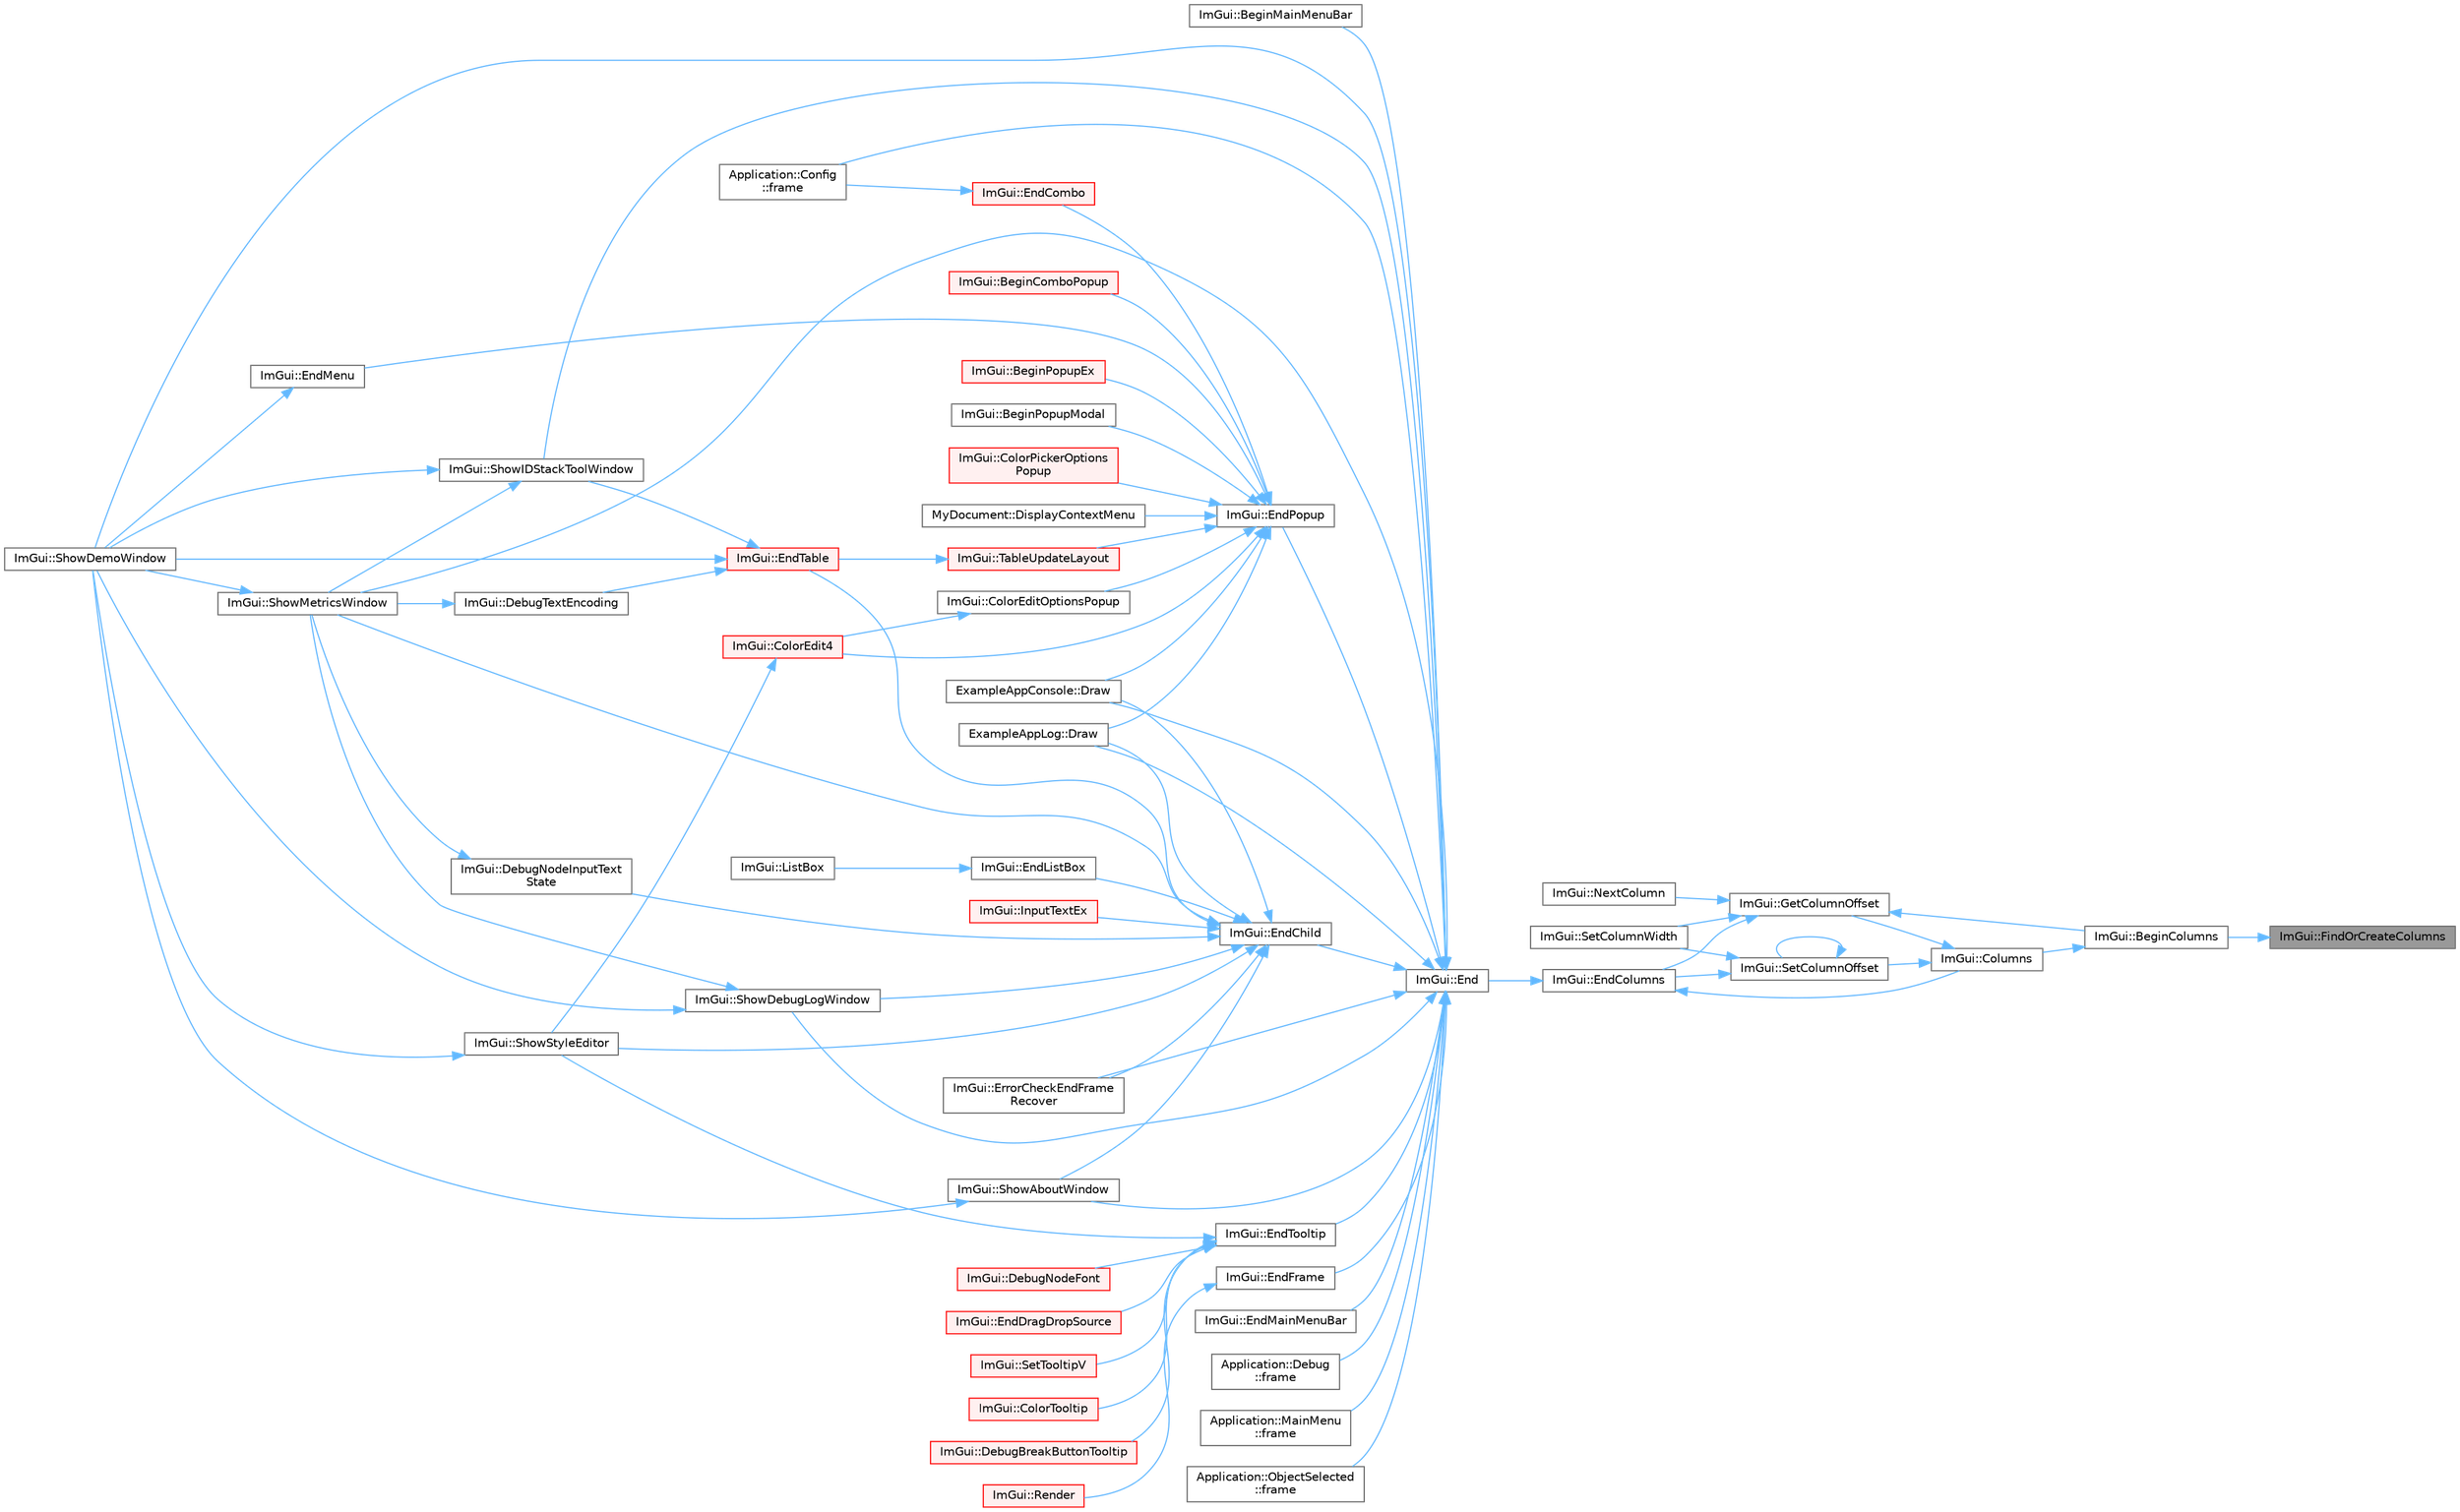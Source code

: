 digraph "ImGui::FindOrCreateColumns"
{
 // LATEX_PDF_SIZE
  bgcolor="transparent";
  edge [fontname=Helvetica,fontsize=10,labelfontname=Helvetica,labelfontsize=10];
  node [fontname=Helvetica,fontsize=10,shape=box,height=0.2,width=0.4];
  rankdir="RL";
  Node1 [id="Node000001",label="ImGui::FindOrCreateColumns",height=0.2,width=0.4,color="gray40", fillcolor="grey60", style="filled", fontcolor="black",tooltip=" "];
  Node1 -> Node2 [id="edge1_Node000001_Node000002",dir="back",color="steelblue1",style="solid",tooltip=" "];
  Node2 [id="Node000002",label="ImGui::BeginColumns",height=0.2,width=0.4,color="grey40", fillcolor="white", style="filled",URL="$namespace_im_gui.html#a303fae66ef07f4f86ab242cf81021060",tooltip=" "];
  Node2 -> Node3 [id="edge2_Node000002_Node000003",dir="back",color="steelblue1",style="solid",tooltip=" "];
  Node3 [id="Node000003",label="ImGui::Columns",height=0.2,width=0.4,color="grey40", fillcolor="white", style="filled",URL="$namespace_im_gui.html#a0e2889956542527c4039b6b8bf5c2a38",tooltip=" "];
  Node3 -> Node4 [id="edge3_Node000003_Node000004",dir="back",color="steelblue1",style="solid",tooltip=" "];
  Node4 [id="Node000004",label="ImGui::GetColumnOffset",height=0.2,width=0.4,color="grey40", fillcolor="white", style="filled",URL="$namespace_im_gui.html#a79c22e9c5c208b6c9534a273be71a9e6",tooltip=" "];
  Node4 -> Node2 [id="edge4_Node000004_Node000002",dir="back",color="steelblue1",style="solid",tooltip=" "];
  Node4 -> Node5 [id="edge5_Node000004_Node000005",dir="back",color="steelblue1",style="solid",tooltip=" "];
  Node5 [id="Node000005",label="ImGui::EndColumns",height=0.2,width=0.4,color="grey40", fillcolor="white", style="filled",URL="$namespace_im_gui.html#af93bed3bce5475fe4d525d744f16aa20",tooltip=" "];
  Node5 -> Node3 [id="edge6_Node000005_Node000003",dir="back",color="steelblue1",style="solid",tooltip=" "];
  Node5 -> Node6 [id="edge7_Node000005_Node000006",dir="back",color="steelblue1",style="solid",tooltip=" "];
  Node6 [id="Node000006",label="ImGui::End",height=0.2,width=0.4,color="grey40", fillcolor="white", style="filled",URL="$namespace_im_gui.html#a5479d93794a004c67ceb6d13f37c8254",tooltip=" "];
  Node6 -> Node7 [id="edge8_Node000006_Node000007",dir="back",color="steelblue1",style="solid",tooltip=" "];
  Node7 [id="Node000007",label="ImGui::BeginMainMenuBar",height=0.2,width=0.4,color="grey40", fillcolor="white", style="filled",URL="$namespace_im_gui.html#a55cb9cfb9865204ac6fb21c965784f78",tooltip=" "];
  Node6 -> Node8 [id="edge9_Node000006_Node000008",dir="back",color="steelblue1",style="solid",tooltip=" "];
  Node8 [id="Node000008",label="ExampleAppConsole::Draw",height=0.2,width=0.4,color="grey40", fillcolor="white", style="filled",URL="$struct_example_app_console.html#a0518a09c7e8648dd52c7c06df19ac17a",tooltip=" "];
  Node6 -> Node9 [id="edge10_Node000006_Node000009",dir="back",color="steelblue1",style="solid",tooltip=" "];
  Node9 [id="Node000009",label="ExampleAppLog::Draw",height=0.2,width=0.4,color="grey40", fillcolor="white", style="filled",URL="$struct_example_app_log.html#a5ad3a4bdb89171b84aeaff96948a1f77",tooltip=" "];
  Node6 -> Node10 [id="edge11_Node000006_Node000010",dir="back",color="steelblue1",style="solid",tooltip=" "];
  Node10 [id="Node000010",label="ImGui::EndChild",height=0.2,width=0.4,color="grey40", fillcolor="white", style="filled",URL="$namespace_im_gui.html#af8de559a88c1442d6df8c1b04c86e997",tooltip=" "];
  Node10 -> Node11 [id="edge12_Node000010_Node000011",dir="back",color="steelblue1",style="solid",tooltip=" "];
  Node11 [id="Node000011",label="ImGui::DebugNodeInputText\lState",height=0.2,width=0.4,color="grey40", fillcolor="white", style="filled",URL="$namespace_im_gui.html#ab85df47e899ab32dbdd5089f40e3802f",tooltip=" "];
  Node11 -> Node12 [id="edge13_Node000011_Node000012",dir="back",color="steelblue1",style="solid",tooltip=" "];
  Node12 [id="Node000012",label="ImGui::ShowMetricsWindow",height=0.2,width=0.4,color="grey40", fillcolor="white", style="filled",URL="$namespace_im_gui.html#afe7a28c6eb52fff3cc27d5a698fea4ff",tooltip=" "];
  Node12 -> Node13 [id="edge14_Node000012_Node000013",dir="back",color="steelblue1",style="solid",tooltip=" "];
  Node13 [id="Node000013",label="ImGui::ShowDemoWindow",height=0.2,width=0.4,color="grey40", fillcolor="white", style="filled",URL="$namespace_im_gui.html#af95643a0ce4893b9e57c12991922fb18",tooltip=" "];
  Node10 -> Node8 [id="edge15_Node000010_Node000008",dir="back",color="steelblue1",style="solid",tooltip=" "];
  Node10 -> Node9 [id="edge16_Node000010_Node000009",dir="back",color="steelblue1",style="solid",tooltip=" "];
  Node10 -> Node14 [id="edge17_Node000010_Node000014",dir="back",color="steelblue1",style="solid",tooltip=" "];
  Node14 [id="Node000014",label="ImGui::EndListBox",height=0.2,width=0.4,color="grey40", fillcolor="white", style="filled",URL="$namespace_im_gui.html#a6a1b63d9b66bb934d995c279ac02daff",tooltip=" "];
  Node14 -> Node15 [id="edge18_Node000014_Node000015",dir="back",color="steelblue1",style="solid",tooltip=" "];
  Node15 [id="Node000015",label="ImGui::ListBox",height=0.2,width=0.4,color="grey40", fillcolor="white", style="filled",URL="$namespace_im_gui.html#a94c78076bd40ff548ecd124f95af8710",tooltip=" "];
  Node10 -> Node16 [id="edge19_Node000010_Node000016",dir="back",color="steelblue1",style="solid",tooltip=" "];
  Node16 [id="Node000016",label="ImGui::EndTable",height=0.2,width=0.4,color="red", fillcolor="#FFF0F0", style="filled",URL="$namespace_im_gui.html#a9c70aaa6464c2e51e6f3342da133ada1",tooltip=" "];
  Node16 -> Node17 [id="edge20_Node000016_Node000017",dir="back",color="steelblue1",style="solid",tooltip=" "];
  Node17 [id="Node000017",label="ImGui::DebugTextEncoding",height=0.2,width=0.4,color="grey40", fillcolor="white", style="filled",URL="$namespace_im_gui.html#a326f0badd138d1dea078a31b0e8dd685",tooltip=" "];
  Node17 -> Node12 [id="edge21_Node000017_Node000012",dir="back",color="steelblue1",style="solid",tooltip=" "];
  Node16 -> Node13 [id="edge22_Node000016_Node000013",dir="back",color="steelblue1",style="solid",tooltip=" "];
  Node16 -> Node20 [id="edge23_Node000016_Node000020",dir="back",color="steelblue1",style="solid",tooltip=" "];
  Node20 [id="Node000020",label="ImGui::ShowIDStackToolWindow",height=0.2,width=0.4,color="grey40", fillcolor="white", style="filled",URL="$namespace_im_gui.html#ab4a87bf4a874a8e5872b60b4a9b1d99e",tooltip=" "];
  Node20 -> Node13 [id="edge24_Node000020_Node000013",dir="back",color="steelblue1",style="solid",tooltip=" "];
  Node20 -> Node12 [id="edge25_Node000020_Node000012",dir="back",color="steelblue1",style="solid",tooltip=" "];
  Node10 -> Node19 [id="edge26_Node000010_Node000019",dir="back",color="steelblue1",style="solid",tooltip=" "];
  Node19 [id="Node000019",label="ImGui::ErrorCheckEndFrame\lRecover",height=0.2,width=0.4,color="grey40", fillcolor="white", style="filled",URL="$namespace_im_gui.html#aaeda60ee2c0b5c2b3f397b237c9928f3",tooltip=" "];
  Node10 -> Node21 [id="edge27_Node000010_Node000021",dir="back",color="steelblue1",style="solid",tooltip=" "];
  Node21 [id="Node000021",label="ImGui::InputTextEx",height=0.2,width=0.4,color="red", fillcolor="#FFF0F0", style="filled",URL="$namespace_im_gui.html#af89af17ecc11653f25fea1e50e195de6",tooltip=" "];
  Node10 -> Node77 [id="edge28_Node000010_Node000077",dir="back",color="steelblue1",style="solid",tooltip=" "];
  Node77 [id="Node000077",label="ImGui::ShowAboutWindow",height=0.2,width=0.4,color="grey40", fillcolor="white", style="filled",URL="$namespace_im_gui.html#ac297462e33309d0540fa459bccdc9304",tooltip=" "];
  Node77 -> Node13 [id="edge29_Node000077_Node000013",dir="back",color="steelblue1",style="solid",tooltip=" "];
  Node10 -> Node78 [id="edge30_Node000010_Node000078",dir="back",color="steelblue1",style="solid",tooltip=" "];
  Node78 [id="Node000078",label="ImGui::ShowDebugLogWindow",height=0.2,width=0.4,color="grey40", fillcolor="white", style="filled",URL="$namespace_im_gui.html#af1b39e70cac2e1b9e62dd3c9d154cbd6",tooltip=" "];
  Node78 -> Node13 [id="edge31_Node000078_Node000013",dir="back",color="steelblue1",style="solid",tooltip=" "];
  Node78 -> Node12 [id="edge32_Node000078_Node000012",dir="back",color="steelblue1",style="solid",tooltip=" "];
  Node10 -> Node12 [id="edge33_Node000010_Node000012",dir="back",color="steelblue1",style="solid",tooltip=" "];
  Node10 -> Node29 [id="edge34_Node000010_Node000029",dir="back",color="steelblue1",style="solid",tooltip=" "];
  Node29 [id="Node000029",label="ImGui::ShowStyleEditor",height=0.2,width=0.4,color="grey40", fillcolor="white", style="filled",URL="$namespace_im_gui.html#ab2eb3dec78d054fe3feab1c091ec5de5",tooltip=" "];
  Node29 -> Node13 [id="edge35_Node000029_Node000013",dir="back",color="steelblue1",style="solid",tooltip=" "];
  Node6 -> Node79 [id="edge36_Node000006_Node000079",dir="back",color="steelblue1",style="solid",tooltip=" "];
  Node79 [id="Node000079",label="ImGui::EndFrame",height=0.2,width=0.4,color="grey40", fillcolor="white", style="filled",URL="$namespace_im_gui.html#a246c37da45e88a12ade440a0feacb4ee",tooltip=" "];
  Node79 -> Node80 [id="edge37_Node000079_Node000080",dir="back",color="steelblue1",style="solid",tooltip=" "];
  Node80 [id="Node000080",label="ImGui::Render",height=0.2,width=0.4,color="red", fillcolor="#FFF0F0", style="filled",URL="$namespace_im_gui.html#ab51a164f547317c16c441f1599e3946d",tooltip=" "];
  Node6 -> Node82 [id="edge38_Node000006_Node000082",dir="back",color="steelblue1",style="solid",tooltip=" "];
  Node82 [id="Node000082",label="ImGui::EndMainMenuBar",height=0.2,width=0.4,color="grey40", fillcolor="white", style="filled",URL="$namespace_im_gui.html#ab92f330c808546b340eb7bdf7e5f7c95",tooltip=" "];
  Node6 -> Node83 [id="edge39_Node000006_Node000083",dir="back",color="steelblue1",style="solid",tooltip=" "];
  Node83 [id="Node000083",label="ImGui::EndPopup",height=0.2,width=0.4,color="grey40", fillcolor="white", style="filled",URL="$namespace_im_gui.html#aa6a9b5696f2ea7eed7683425fc77b8f2",tooltip=" "];
  Node83 -> Node84 [id="edge40_Node000083_Node000084",dir="back",color="steelblue1",style="solid",tooltip=" "];
  Node84 [id="Node000084",label="ImGui::BeginComboPopup",height=0.2,width=0.4,color="red", fillcolor="#FFF0F0", style="filled",URL="$namespace_im_gui.html#a6ecb51142fcb72cd19ff002c3a7d8e25",tooltip=" "];
  Node83 -> Node88 [id="edge41_Node000083_Node000088",dir="back",color="steelblue1",style="solid",tooltip=" "];
  Node88 [id="Node000088",label="ImGui::BeginPopupEx",height=0.2,width=0.4,color="red", fillcolor="#FFF0F0", style="filled",URL="$namespace_im_gui.html#a89da3a22300e8293257b6cfdf1b83b7a",tooltip=" "];
  Node83 -> Node105 [id="edge42_Node000083_Node000105",dir="back",color="steelblue1",style="solid",tooltip=" "];
  Node105 [id="Node000105",label="ImGui::BeginPopupModal",height=0.2,width=0.4,color="grey40", fillcolor="white", style="filled",URL="$namespace_im_gui.html#a6d840f615c198c2342968f733fda11b3",tooltip=" "];
  Node83 -> Node23 [id="edge43_Node000083_Node000023",dir="back",color="steelblue1",style="solid",tooltip=" "];
  Node23 [id="Node000023",label="ImGui::ColorEdit4",height=0.2,width=0.4,color="red", fillcolor="#FFF0F0", style="filled",URL="$namespace_im_gui.html#ac3f45e2aa0b1d591cc8a2cdf8b566a45",tooltip=" "];
  Node23 -> Node29 [id="edge44_Node000023_Node000029",dir="back",color="steelblue1",style="solid",tooltip=" "];
  Node83 -> Node92 [id="edge45_Node000083_Node000092",dir="back",color="steelblue1",style="solid",tooltip=" "];
  Node92 [id="Node000092",label="ImGui::ColorEditOptionsPopup",height=0.2,width=0.4,color="grey40", fillcolor="white", style="filled",URL="$namespace_im_gui.html#a6bfb117816d669f8704e5d0c0c0795fe",tooltip=" "];
  Node92 -> Node23 [id="edge46_Node000092_Node000023",dir="back",color="steelblue1",style="solid",tooltip=" "];
  Node83 -> Node28 [id="edge47_Node000083_Node000028",dir="back",color="steelblue1",style="solid",tooltip=" "];
  Node28 [id="Node000028",label="ImGui::ColorPickerOptions\lPopup",height=0.2,width=0.4,color="red", fillcolor="#FFF0F0", style="filled",URL="$namespace_im_gui.html#a6d112eeb6d8ffdebbc9d9a8c66babbee",tooltip=" "];
  Node83 -> Node94 [id="edge48_Node000083_Node000094",dir="back",color="steelblue1",style="solid",tooltip=" "];
  Node94 [id="Node000094",label="MyDocument::DisplayContextMenu",height=0.2,width=0.4,color="grey40", fillcolor="white", style="filled",URL="$struct_my_document.html#ae9e8d83c14b75c307447e3f410e432ec",tooltip=" "];
  Node83 -> Node8 [id="edge49_Node000083_Node000008",dir="back",color="steelblue1",style="solid",tooltip=" "];
  Node83 -> Node9 [id="edge50_Node000083_Node000009",dir="back",color="steelblue1",style="solid",tooltip=" "];
  Node83 -> Node106 [id="edge51_Node000083_Node000106",dir="back",color="steelblue1",style="solid",tooltip=" "];
  Node106 [id="Node000106",label="ImGui::EndCombo",height=0.2,width=0.4,color="red", fillcolor="#FFF0F0", style="filled",URL="$namespace_im_gui.html#a63434692d7de278875c7ea0143fbe6e4",tooltip=" "];
  Node106 -> Node31 [id="edge52_Node000106_Node000031",dir="back",color="steelblue1",style="solid",tooltip=" "];
  Node31 [id="Node000031",label="Application::Config\l::frame",height=0.2,width=0.4,color="grey40", fillcolor="white", style="filled",URL="$class_application_1_1_config.html#a291cc3a874949e121dcf83a3f90681bc",tooltip=" "];
  Node83 -> Node107 [id="edge53_Node000083_Node000107",dir="back",color="steelblue1",style="solid",tooltip=" "];
  Node107 [id="Node000107",label="ImGui::EndMenu",height=0.2,width=0.4,color="grey40", fillcolor="white", style="filled",URL="$namespace_im_gui.html#a1448a5a4e8c431c15f991e9255c0df95",tooltip=" "];
  Node107 -> Node13 [id="edge54_Node000107_Node000013",dir="back",color="steelblue1",style="solid",tooltip=" "];
  Node83 -> Node98 [id="edge55_Node000083_Node000098",dir="back",color="steelblue1",style="solid",tooltip=" "];
  Node98 [id="Node000098",label="ImGui::TableUpdateLayout",height=0.2,width=0.4,color="red", fillcolor="#FFF0F0", style="filled",URL="$namespace_im_gui.html#a890d76a0ec9efc98765c226884e3e32a",tooltip=" "];
  Node98 -> Node16 [id="edge56_Node000098_Node000016",dir="back",color="steelblue1",style="solid",tooltip=" "];
  Node6 -> Node108 [id="edge57_Node000006_Node000108",dir="back",color="steelblue1",style="solid",tooltip=" "];
  Node108 [id="Node000108",label="ImGui::EndTooltip",height=0.2,width=0.4,color="grey40", fillcolor="white", style="filled",URL="$namespace_im_gui.html#ac8d75c160cfdf43d512f773ca133a1c6",tooltip=" "];
  Node108 -> Node109 [id="edge58_Node000108_Node000109",dir="back",color="steelblue1",style="solid",tooltip=" "];
  Node109 [id="Node000109",label="ImGui::ColorTooltip",height=0.2,width=0.4,color="red", fillcolor="#FFF0F0", style="filled",URL="$namespace_im_gui.html#afad90b366b6471e3b13175c0ebeb26c8",tooltip=" "];
  Node108 -> Node111 [id="edge59_Node000108_Node000111",dir="back",color="steelblue1",style="solid",tooltip=" "];
  Node111 [id="Node000111",label="ImGui::DebugBreakButtonTooltip",height=0.2,width=0.4,color="red", fillcolor="#FFF0F0", style="filled",URL="$namespace_im_gui.html#a6f2a211be11756216a881936bc6d9aab",tooltip=" "];
  Node108 -> Node53 [id="edge60_Node000108_Node000053",dir="back",color="steelblue1",style="solid",tooltip=" "];
  Node53 [id="Node000053",label="ImGui::DebugNodeFont",height=0.2,width=0.4,color="red", fillcolor="#FFF0F0", style="filled",URL="$namespace_im_gui.html#ae0207d60728f7e6a47dbcd1d7d84e3cb",tooltip=" "];
  Node108 -> Node118 [id="edge61_Node000108_Node000118",dir="back",color="steelblue1",style="solid",tooltip=" "];
  Node118 [id="Node000118",label="ImGui::EndDragDropSource",height=0.2,width=0.4,color="red", fillcolor="#FFF0F0", style="filled",URL="$namespace_im_gui.html#a02f225fefff2a046038ed99ab20606da",tooltip=" "];
  Node108 -> Node119 [id="edge62_Node000108_Node000119",dir="back",color="steelblue1",style="solid",tooltip=" "];
  Node119 [id="Node000119",label="ImGui::SetTooltipV",height=0.2,width=0.4,color="red", fillcolor="#FFF0F0", style="filled",URL="$namespace_im_gui.html#a3826acf68fc4a12bb66401575f51d6a2",tooltip=" "];
  Node108 -> Node29 [id="edge63_Node000108_Node000029",dir="back",color="steelblue1",style="solid",tooltip=" "];
  Node6 -> Node19 [id="edge64_Node000006_Node000019",dir="back",color="steelblue1",style="solid",tooltip=" "];
  Node6 -> Node31 [id="edge65_Node000006_Node000031",dir="back",color="steelblue1",style="solid",tooltip=" "];
  Node6 -> Node132 [id="edge66_Node000006_Node000132",dir="back",color="steelblue1",style="solid",tooltip=" "];
  Node132 [id="Node000132",label="Application::Debug\l::frame",height=0.2,width=0.4,color="grey40", fillcolor="white", style="filled",URL="$class_application_1_1_debug.html#a26339829cae3b768474358c34eb8ab23",tooltip=" "];
  Node6 -> Node133 [id="edge67_Node000006_Node000133",dir="back",color="steelblue1",style="solid",tooltip=" "];
  Node133 [id="Node000133",label="Application::MainMenu\l::frame",height=0.2,width=0.4,color="grey40", fillcolor="white", style="filled",URL="$class_application_1_1_main_menu.html#a868fe54ddb269b9ab03f0d7d068dd698",tooltip=" "];
  Node6 -> Node34 [id="edge68_Node000006_Node000034",dir="back",color="steelblue1",style="solid",tooltip=" "];
  Node34 [id="Node000034",label="Application::ObjectSelected\l::frame",height=0.2,width=0.4,color="grey40", fillcolor="white", style="filled",URL="$class_application_1_1_object_selected.html#a30dd507edcc6c76dd65cc0cf9dda010a",tooltip=" "];
  Node6 -> Node77 [id="edge69_Node000006_Node000077",dir="back",color="steelblue1",style="solid",tooltip=" "];
  Node6 -> Node78 [id="edge70_Node000006_Node000078",dir="back",color="steelblue1",style="solid",tooltip=" "];
  Node6 -> Node13 [id="edge71_Node000006_Node000013",dir="back",color="steelblue1",style="solid",tooltip=" "];
  Node6 -> Node20 [id="edge72_Node000006_Node000020",dir="back",color="steelblue1",style="solid",tooltip=" "];
  Node6 -> Node12 [id="edge73_Node000006_Node000012",dir="back",color="steelblue1",style="solid",tooltip=" "];
  Node4 -> Node134 [id="edge74_Node000004_Node000134",dir="back",color="steelblue1",style="solid",tooltip=" "];
  Node134 [id="Node000134",label="ImGui::NextColumn",height=0.2,width=0.4,color="grey40", fillcolor="white", style="filled",URL="$namespace_im_gui.html#a8f97746d6a9d59c8400c26fb7613a2ff",tooltip=" "];
  Node4 -> Node135 [id="edge75_Node000004_Node000135",dir="back",color="steelblue1",style="solid",tooltip=" "];
  Node135 [id="Node000135",label="ImGui::SetColumnWidth",height=0.2,width=0.4,color="grey40", fillcolor="white", style="filled",URL="$namespace_im_gui.html#af17222ec47aebb5ede00be7b52de9f5d",tooltip=" "];
  Node3 -> Node136 [id="edge76_Node000003_Node000136",dir="back",color="steelblue1",style="solid",tooltip=" "];
  Node136 [id="Node000136",label="ImGui::SetColumnOffset",height=0.2,width=0.4,color="grey40", fillcolor="white", style="filled",URL="$namespace_im_gui.html#a8cc207211d6cf3f77b505e24aed4ebcc",tooltip=" "];
  Node136 -> Node5 [id="edge77_Node000136_Node000005",dir="back",color="steelblue1",style="solid",tooltip=" "];
  Node136 -> Node136 [id="edge78_Node000136_Node000136",dir="back",color="steelblue1",style="solid",tooltip=" "];
  Node136 -> Node135 [id="edge79_Node000136_Node000135",dir="back",color="steelblue1",style="solid",tooltip=" "];
}
